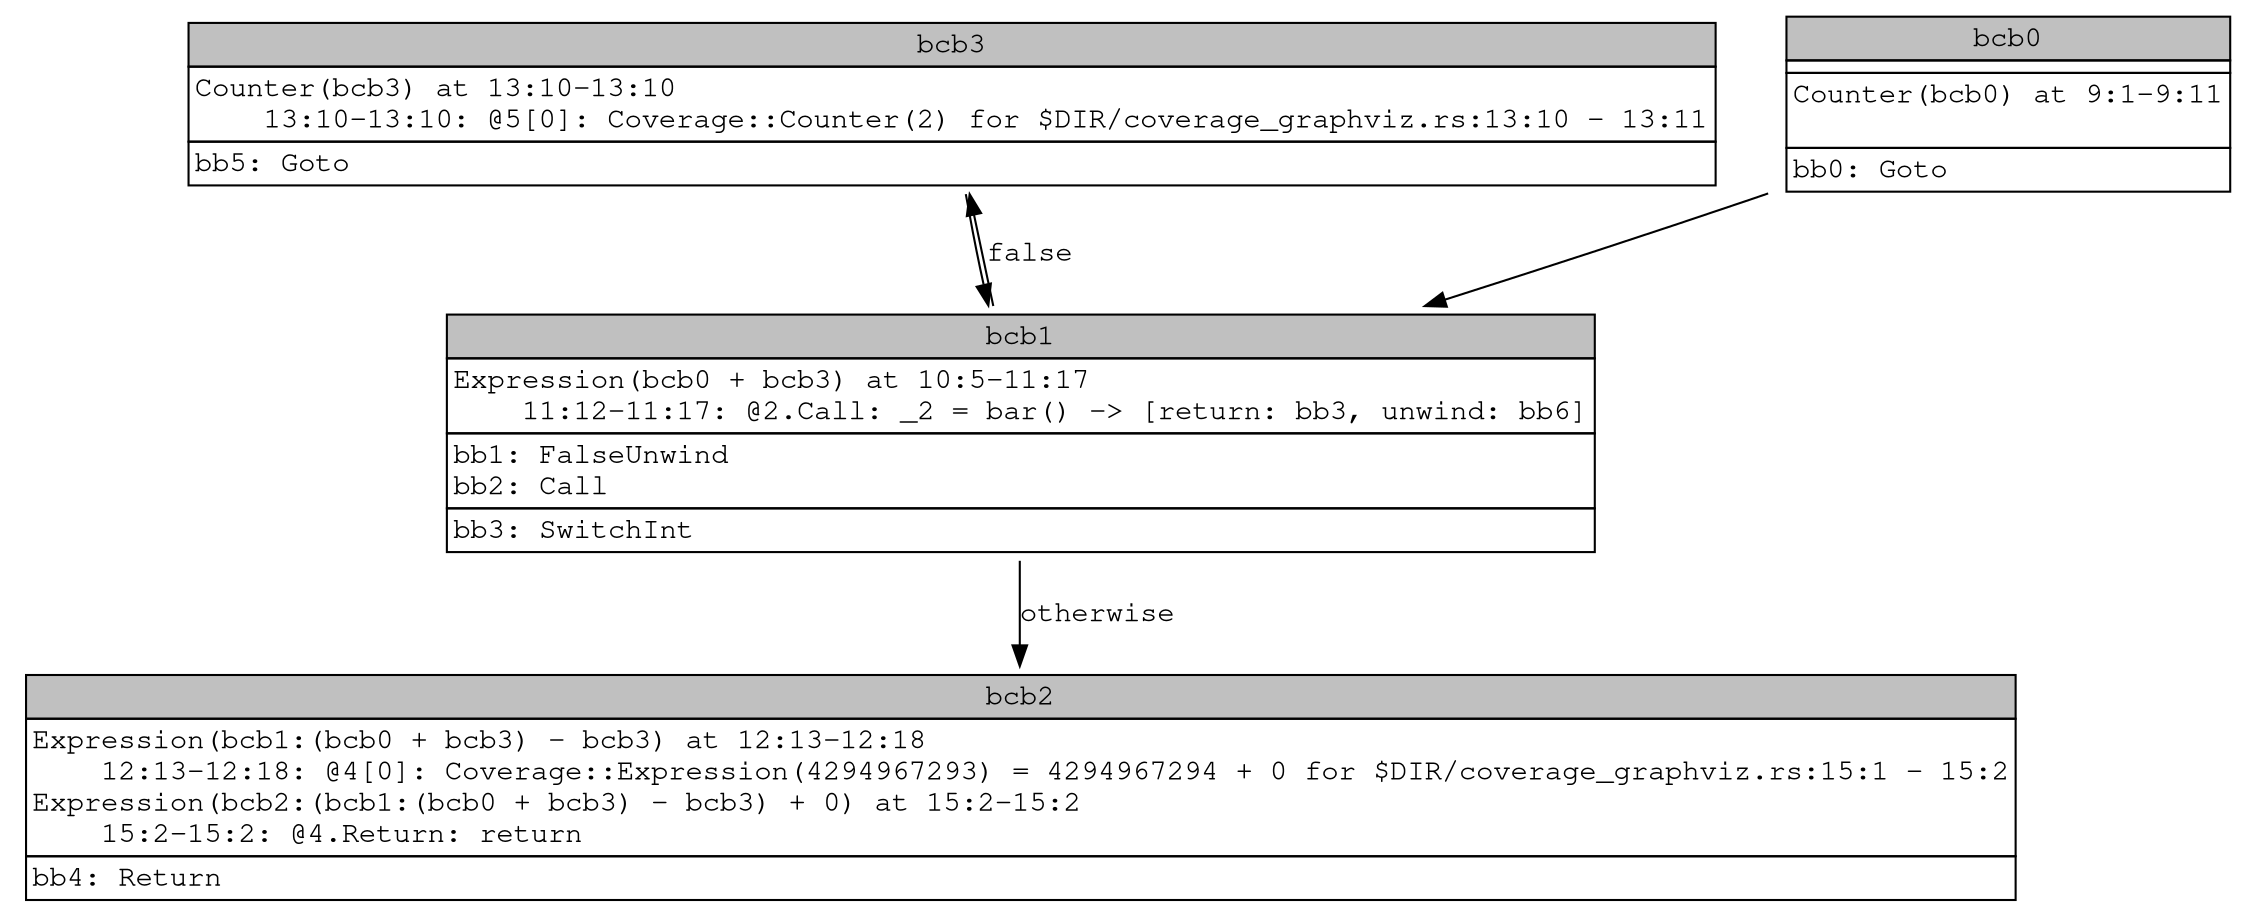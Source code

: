 digraph Cov_0_3 {
    graph [fontname="Courier, monospace"];
    node [fontname="Courier, monospace"];
    edge [fontname="Courier, monospace"];
    bcb3__Cov_0_3 [shape="none", label=<<table border="0" cellborder="1" cellspacing="0"><tr><td bgcolor="gray" align="center" colspan="1">bcb3</td></tr><tr><td align="left" balign="left">Counter(bcb3) at 13:10-13:10<br/>    13:10-13:10: @5[0]: Coverage::Counter(2) for $DIR/coverage_graphviz.rs:13:10 - 13:11</td></tr><tr><td align="left" balign="left">bb5: Goto</td></tr></table>>];
    bcb2__Cov_0_3 [shape="none", label=<<table border="0" cellborder="1" cellspacing="0"><tr><td bgcolor="gray" align="center" colspan="1">bcb2</td></tr><tr><td align="left" balign="left">Expression(bcb1:(bcb0 + bcb3) - bcb3) at 12:13-12:18<br/>    12:13-12:18: @4[0]: Coverage::Expression(4294967293) = 4294967294 + 0 for $DIR/coverage_graphviz.rs:15:1 - 15:2<br/>Expression(bcb2:(bcb1:(bcb0 + bcb3) - bcb3) + 0) at 15:2-15:2<br/>    15:2-15:2: @4.Return: return</td></tr><tr><td align="left" balign="left">bb4: Return</td></tr></table>>];
    bcb1__Cov_0_3 [shape="none", label=<<table border="0" cellborder="1" cellspacing="0"><tr><td bgcolor="gray" align="center" colspan="1">bcb1</td></tr><tr><td align="left" balign="left">Expression(bcb0 + bcb3) at 10:5-11:17<br/>    11:12-11:17: @2.Call: _2 = bar() -&gt; [return: bb3, unwind: bb6]</td></tr><tr><td align="left" balign="left">bb1: FalseUnwind<br/>bb2: Call</td></tr><tr><td align="left" balign="left">bb3: SwitchInt</td></tr></table>>];
    bcb0__Cov_0_3 [shape="none", label=<<table border="0" cellborder="1" cellspacing="0"><tr><td bgcolor="gray" align="center" colspan="1">bcb0</td></tr><tr><td align="left" balign="left"></td></tr><tr><td align="left" balign="left">Counter(bcb0) at 9:1-9:11<br/>    </td></tr><tr><td align="left" balign="left">bb0: Goto</td></tr></table>>];
    bcb3__Cov_0_3 -> bcb1__Cov_0_3 [label=<>];
    bcb1__Cov_0_3 -> bcb3__Cov_0_3 [label=<false>];
    bcb1__Cov_0_3 -> bcb2__Cov_0_3 [label=<otherwise>];
    bcb0__Cov_0_3 -> bcb1__Cov_0_3 [label=<>];
}
